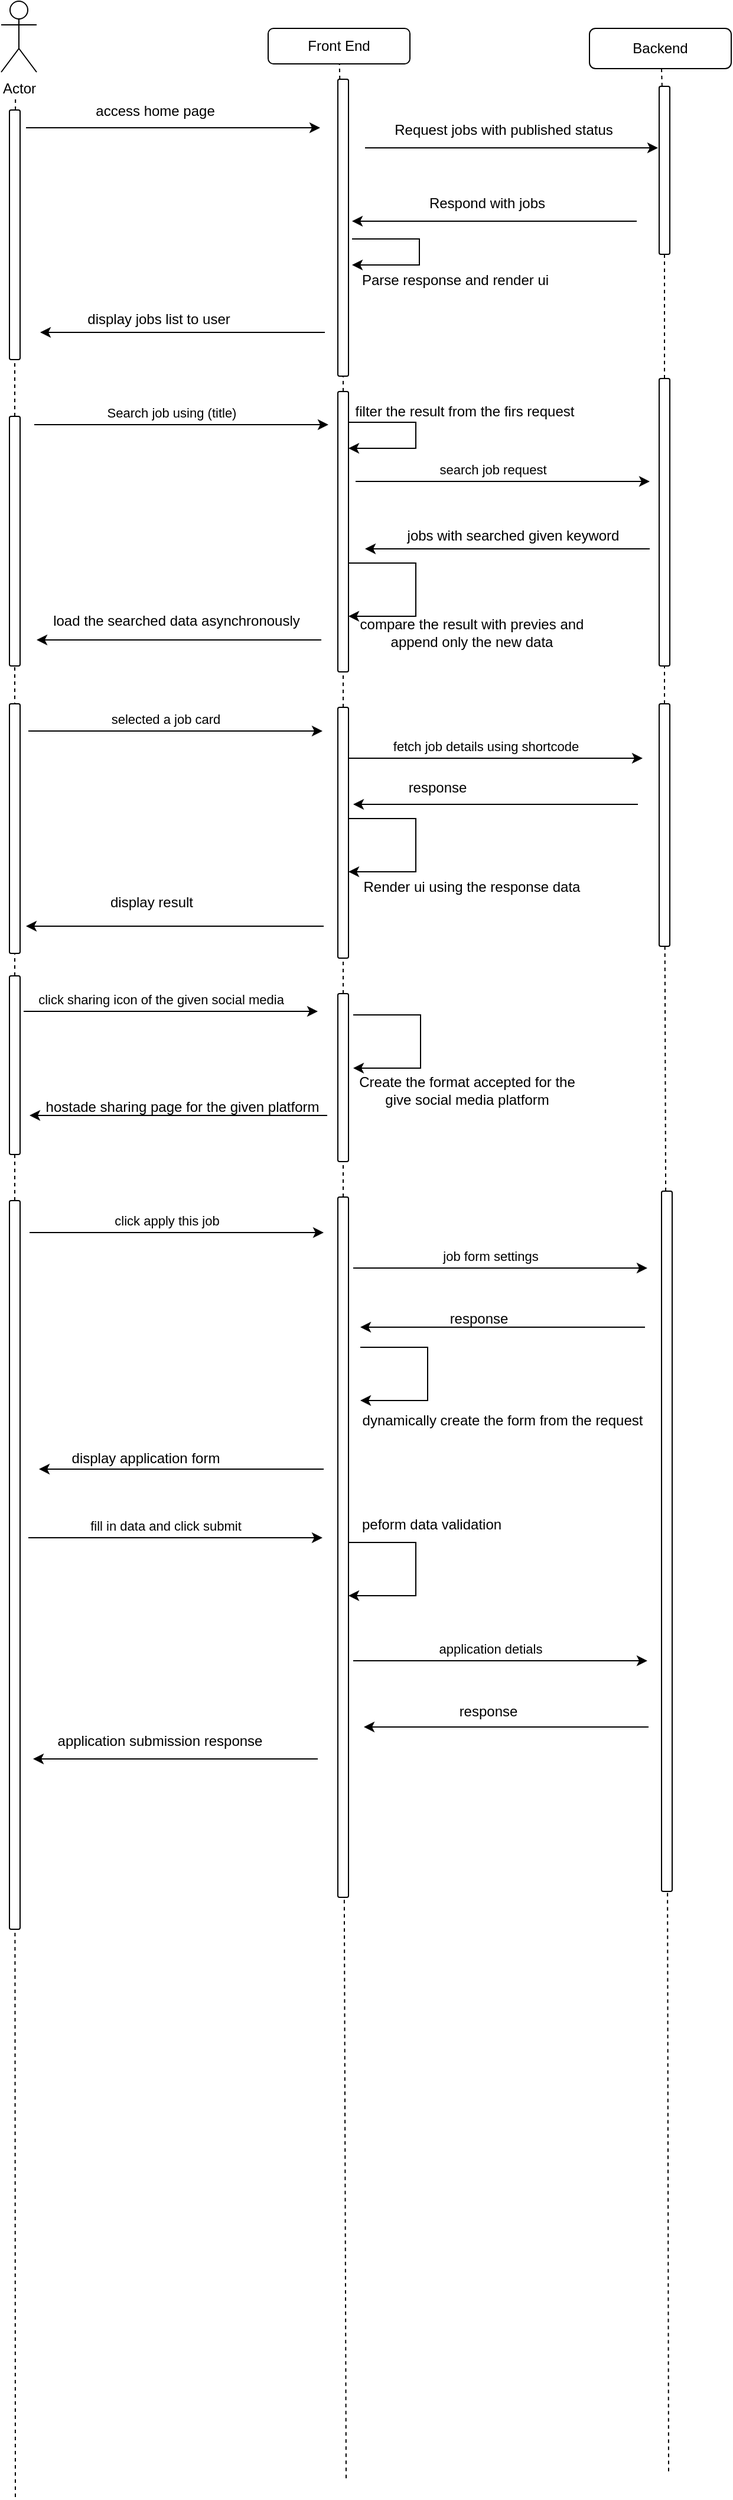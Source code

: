 <mxfile version="16.1.2" type="device"><diagram id="5D76jt_9mxmISuo5dcWv" name="PageListing"><mxGraphModel dx="1221" dy="814" grid="0" gridSize="10" guides="1" tooltips="1" connect="1" arrows="1" fold="1" page="1" pageScale="1" pageWidth="850" pageHeight="1100" math="0" shadow="0"><root><mxCell id="0"/><mxCell id="1" parent="0"/><mxCell id="k4XholLAjCms76W_23JR-1" value="Backend" style="rounded=1;whiteSpace=wrap;html=1;" vertex="1" parent="1"><mxGeometry x="564" y="121" width="120" height="34" as="geometry"/></mxCell><mxCell id="k4XholLAjCms76W_23JR-2" value="Front End" style="rounded=1;whiteSpace=wrap;html=1;" vertex="1" parent="1"><mxGeometry x="292" y="121" width="120" height="30" as="geometry"/></mxCell><mxCell id="k4XholLAjCms76W_23JR-4" value="Actor" style="shape=umlActor;verticalLabelPosition=bottom;verticalAlign=top;html=1;outlineConnect=0;" vertex="1" parent="1"><mxGeometry x="66" y="98" width="30" height="60" as="geometry"/></mxCell><mxCell id="k4XholLAjCms76W_23JR-5" value="" style="endArrow=none;dashed=1;html=1;rounded=0;startArrow=none;" edge="1" parent="1" source="k4XholLAjCms76W_23JR-14" target="k4XholLAjCms76W_23JR-2"><mxGeometry width="50" height="50" relative="1" as="geometry"><mxPoint x="358" y="542" as="sourcePoint"/><mxPoint x="472" y="289" as="targetPoint"/></mxGeometry></mxCell><mxCell id="k4XholLAjCms76W_23JR-6" value="" style="endArrow=none;dashed=1;html=1;rounded=0;startArrow=none;" edge="1" parent="1" source="k4XholLAjCms76W_23JR-38"><mxGeometry width="50" height="50" relative="1" as="geometry"><mxPoint x="631" y="692" as="sourcePoint"/><mxPoint x="625.002" y="155" as="targetPoint"/></mxGeometry></mxCell><mxCell id="k4XholLAjCms76W_23JR-7" value="" style="endArrow=none;dashed=1;html=1;rounded=0;startArrow=none;" edge="1" parent="1" source="k4XholLAjCms76W_23JR-42"><mxGeometry width="50" height="50" relative="1" as="geometry"><mxPoint x="78" y="941.368" as="sourcePoint"/><mxPoint x="78.112" y="178" as="targetPoint"/></mxGeometry></mxCell><mxCell id="k4XholLAjCms76W_23JR-8" value="" style="endArrow=classic;html=1;rounded=0;" edge="1" parent="1"><mxGeometry width="50" height="50" relative="1" as="geometry"><mxPoint x="87" y="205" as="sourcePoint"/><mxPoint x="336" y="205" as="targetPoint"/></mxGeometry></mxCell><mxCell id="k4XholLAjCms76W_23JR-9" value="access home page" style="text;html=1;align=center;verticalAlign=middle;resizable=0;points=[];autosize=1;strokeColor=none;fillColor=none;" vertex="1" parent="1"><mxGeometry x="140" y="182" width="111" height="18" as="geometry"/></mxCell><mxCell id="k4XholLAjCms76W_23JR-10" value="" style="endArrow=classic;html=1;rounded=0;" edge="1" parent="1"><mxGeometry width="50" height="50" relative="1" as="geometry"><mxPoint x="374" y="222" as="sourcePoint"/><mxPoint x="622" y="222" as="targetPoint"/></mxGeometry></mxCell><mxCell id="k4XholLAjCms76W_23JR-11" value="Request jobs with published status" style="text;html=1;align=center;verticalAlign=middle;resizable=0;points=[];autosize=1;strokeColor=none;fillColor=none;" vertex="1" parent="1"><mxGeometry x="393" y="198" width="195" height="18" as="geometry"/></mxCell><mxCell id="k4XholLAjCms76W_23JR-12" value="" style="endArrow=classic;html=1;rounded=0;" edge="1" parent="1"><mxGeometry width="50" height="50" relative="1" as="geometry"><mxPoint x="604" y="284" as="sourcePoint"/><mxPoint x="363" y="284" as="targetPoint"/></mxGeometry></mxCell><mxCell id="k4XholLAjCms76W_23JR-13" value="Respond with jobs" style="text;html=1;align=center;verticalAlign=middle;resizable=0;points=[];autosize=1;strokeColor=none;fillColor=none;" vertex="1" parent="1"><mxGeometry x="423" y="260" width="108" height="18" as="geometry"/></mxCell><mxCell id="k4XholLAjCms76W_23JR-14" value="" style="rounded=1;whiteSpace=wrap;html=1;" vertex="1" parent="1"><mxGeometry x="351" y="164" width="9" height="251" as="geometry"/></mxCell><mxCell id="k4XholLAjCms76W_23JR-15" value="" style="endArrow=none;dashed=1;html=1;rounded=0;startArrow=none;" edge="1" parent="1" source="k4XholLAjCms76W_23JR-22" target="k4XholLAjCms76W_23JR-14"><mxGeometry width="50" height="50" relative="1" as="geometry"><mxPoint x="358" y="761" as="sourcePoint"/><mxPoint x="352.222" y="151" as="targetPoint"/></mxGeometry></mxCell><mxCell id="k4XholLAjCms76W_23JR-18" value="" style="endArrow=classic;html=1;rounded=0;" edge="1" parent="1"><mxGeometry width="50" height="50" relative="1" as="geometry"><mxPoint x="363" y="299" as="sourcePoint"/><mxPoint x="363" y="321" as="targetPoint"/><Array as="points"><mxPoint x="420" y="299"/><mxPoint x="420" y="321"/></Array></mxGeometry></mxCell><mxCell id="k4XholLAjCms76W_23JR-19" value="Parse response and render ui" style="text;html=1;align=center;verticalAlign=middle;resizable=0;points=[];autosize=1;strokeColor=none;fillColor=none;" vertex="1" parent="1"><mxGeometry x="366" y="325" width="168" height="18" as="geometry"/></mxCell><mxCell id="k4XholLAjCms76W_23JR-20" value="" style="endArrow=classic;html=1;rounded=0;" edge="1" parent="1"><mxGeometry width="50" height="50" relative="1" as="geometry"><mxPoint x="340" y="378.0" as="sourcePoint"/><mxPoint x="99" y="378.0" as="targetPoint"/></mxGeometry></mxCell><mxCell id="k4XholLAjCms76W_23JR-21" value="display jobs list to user" style="text;html=1;align=center;verticalAlign=middle;resizable=0;points=[];autosize=1;strokeColor=none;fillColor=none;" vertex="1" parent="1"><mxGeometry x="133" y="358" width="131" height="18" as="geometry"/></mxCell><mxCell id="k4XholLAjCms76W_23JR-23" value="" style="endArrow=classic;html=1;rounded=0;" edge="1" parent="1"><mxGeometry width="50" height="50" relative="1" as="geometry"><mxPoint x="94" y="456" as="sourcePoint"/><mxPoint x="343" y="456" as="targetPoint"/></mxGeometry></mxCell><mxCell id="k4XholLAjCms76W_23JR-24" value="Search job using (title)" style="edgeLabel;html=1;align=center;verticalAlign=middle;resizable=0;points=[];" vertex="1" connectable="0" parent="k4XholLAjCms76W_23JR-23"><mxGeometry x="-0.468" y="4" relative="1" as="geometry"><mxPoint x="50" y="-6" as="offset"/></mxGeometry></mxCell><mxCell id="k4XholLAjCms76W_23JR-25" value="" style="endArrow=classic;html=1;rounded=0;" edge="1" parent="1"><mxGeometry width="50" height="50" relative="1" as="geometry"><mxPoint x="360.0" y="454" as="sourcePoint"/><mxPoint x="360.0" y="476" as="targetPoint"/><Array as="points"><mxPoint x="417" y="454"/><mxPoint x="417" y="476"/></Array></mxGeometry></mxCell><mxCell id="k4XholLAjCms76W_23JR-26" value="filter the result from the firs request" style="text;html=1;align=center;verticalAlign=middle;resizable=0;points=[];autosize=1;strokeColor=none;fillColor=none;" vertex="1" parent="1"><mxGeometry x="360" y="436" width="196" height="18" as="geometry"/></mxCell><mxCell id="k4XholLAjCms76W_23JR-27" value="" style="endArrow=classic;html=1;rounded=0;" edge="1" parent="1"><mxGeometry width="50" height="50" relative="1" as="geometry"><mxPoint x="366" y="504" as="sourcePoint"/><mxPoint x="615" y="504" as="targetPoint"/></mxGeometry></mxCell><mxCell id="k4XholLAjCms76W_23JR-28" value="search job request" style="edgeLabel;html=1;align=center;verticalAlign=middle;resizable=0;points=[];" vertex="1" connectable="0" parent="k4XholLAjCms76W_23JR-27"><mxGeometry x="-0.468" y="4" relative="1" as="geometry"><mxPoint x="50" y="-6" as="offset"/></mxGeometry></mxCell><mxCell id="k4XholLAjCms76W_23JR-29" value="" style="endArrow=classic;html=1;rounded=0;" edge="1" parent="1"><mxGeometry width="50" height="50" relative="1" as="geometry"><mxPoint x="615" y="561" as="sourcePoint"/><mxPoint x="374" y="561" as="targetPoint"/></mxGeometry></mxCell><mxCell id="k4XholLAjCms76W_23JR-30" value="jobs with searched given keyword" style="text;html=1;align=center;verticalAlign=middle;resizable=0;points=[];autosize=1;strokeColor=none;fillColor=none;" vertex="1" parent="1"><mxGeometry x="404" y="541" width="189" height="18" as="geometry"/></mxCell><mxCell id="k4XholLAjCms76W_23JR-31" value="" style="endArrow=classic;html=1;rounded=0;" edge="1" parent="1"><mxGeometry width="50" height="50" relative="1" as="geometry"><mxPoint x="360.0" y="573" as="sourcePoint"/><mxPoint x="360" y="618" as="targetPoint"/><Array as="points"><mxPoint x="417" y="573"/><mxPoint x="417" y="618"/></Array></mxGeometry></mxCell><mxCell id="k4XholLAjCms76W_23JR-32" value="compare the result with previes and &lt;br&gt;append only the new data" style="text;html=1;align=center;verticalAlign=middle;resizable=0;points=[];autosize=1;strokeColor=none;fillColor=none;" vertex="1" parent="1"><mxGeometry x="364" y="616" width="200" height="32" as="geometry"/></mxCell><mxCell id="k4XholLAjCms76W_23JR-35" value="" style="endArrow=classic;html=1;rounded=0;" edge="1" parent="1"><mxGeometry width="50" height="50" relative="1" as="geometry"><mxPoint x="337" y="638.0" as="sourcePoint"/><mxPoint x="96" y="638.0" as="targetPoint"/></mxGeometry></mxCell><mxCell id="k4XholLAjCms76W_23JR-36" value="load the searched data asynchronously" style="text;html=1;align=center;verticalAlign=middle;resizable=0;points=[];autosize=1;strokeColor=none;fillColor=none;" vertex="1" parent="1"><mxGeometry x="104" y="613" width="219" height="18" as="geometry"/></mxCell><mxCell id="k4XholLAjCms76W_23JR-22" value="" style="rounded=1;whiteSpace=wrap;html=1;" vertex="1" parent="1"><mxGeometry x="351" y="428" width="9" height="237" as="geometry"/></mxCell><mxCell id="k4XholLAjCms76W_23JR-37" value="" style="endArrow=none;dashed=1;html=1;rounded=0;startArrow=none;" edge="1" parent="1" source="k4XholLAjCms76W_23JR-63" target="k4XholLAjCms76W_23JR-22"><mxGeometry width="50" height="50" relative="1" as="geometry"><mxPoint x="358" y="1019" as="sourcePoint"/><mxPoint x="356.165" y="415" as="targetPoint"/></mxGeometry></mxCell><mxCell id="k4XholLAjCms76W_23JR-38" value="" style="rounded=1;whiteSpace=wrap;html=1;" vertex="1" parent="1"><mxGeometry x="623" y="170" width="9" height="142" as="geometry"/></mxCell><mxCell id="k4XholLAjCms76W_23JR-39" value="" style="endArrow=none;dashed=1;html=1;rounded=0;startArrow=none;" edge="1" parent="1" source="k4XholLAjCms76W_23JR-40" target="k4XholLAjCms76W_23JR-38"><mxGeometry width="50" height="50" relative="1" as="geometry"><mxPoint x="631" y="692" as="sourcePoint"/><mxPoint x="625.002" y="155" as="targetPoint"/></mxGeometry></mxCell><mxCell id="k4XholLAjCms76W_23JR-40" value="" style="rounded=1;whiteSpace=wrap;html=1;" vertex="1" parent="1"><mxGeometry x="623" y="417" width="9" height="243" as="geometry"/></mxCell><mxCell id="k4XholLAjCms76W_23JR-41" value="" style="endArrow=none;dashed=1;html=1;rounded=0;startArrow=none;" edge="1" parent="1" source="k4XholLAjCms76W_23JR-65" target="k4XholLAjCms76W_23JR-40"><mxGeometry width="50" height="50" relative="1" as="geometry"><mxPoint x="631" y="1021" as="sourcePoint"/><mxPoint x="628.051" y="312" as="targetPoint"/></mxGeometry></mxCell><mxCell id="k4XholLAjCms76W_23JR-42" value="" style="rounded=1;whiteSpace=wrap;html=1;" vertex="1" parent="1"><mxGeometry x="73" y="190" width="9" height="211" as="geometry"/></mxCell><mxCell id="k4XholLAjCms76W_23JR-46" value="" style="endArrow=none;dashed=1;html=1;rounded=0;startArrow=none;" edge="1" parent="1" source="k4XholLAjCms76W_23JR-47" target="k4XholLAjCms76W_23JR-42"><mxGeometry width="50" height="50" relative="1" as="geometry"><mxPoint x="78" y="941.368" as="sourcePoint"/><mxPoint x="78.112" y="178" as="targetPoint"/></mxGeometry></mxCell><mxCell id="k4XholLAjCms76W_23JR-47" value="" style="rounded=1;whiteSpace=wrap;html=1;" vertex="1" parent="1"><mxGeometry x="73" y="449" width="9" height="211" as="geometry"/></mxCell><mxCell id="k4XholLAjCms76W_23JR-48" value="" style="endArrow=none;dashed=1;html=1;rounded=0;startArrow=none;" edge="1" parent="1" source="k4XholLAjCms76W_23JR-67" target="k4XholLAjCms76W_23JR-47"><mxGeometry width="50" height="50" relative="1" as="geometry"><mxPoint x="78" y="2208" as="sourcePoint"/><mxPoint x="77.582" y="401" as="targetPoint"/></mxGeometry></mxCell><mxCell id="k4XholLAjCms76W_23JR-49" value="" style="rounded=1;whiteSpace=wrap;html=1;" vertex="1" parent="1"><mxGeometry x="73" y="692" width="9" height="211" as="geometry"/></mxCell><mxCell id="k4XholLAjCms76W_23JR-50" value="" style="endArrow=classic;html=1;rounded=0;" edge="1" parent="1"><mxGeometry width="50" height="50" relative="1" as="geometry"><mxPoint x="89" y="715" as="sourcePoint"/><mxPoint x="338.0" y="715" as="targetPoint"/></mxGeometry></mxCell><mxCell id="k4XholLAjCms76W_23JR-51" value="selected a job card" style="edgeLabel;html=1;align=center;verticalAlign=middle;resizable=0;points=[];" vertex="1" connectable="0" parent="k4XholLAjCms76W_23JR-50"><mxGeometry x="-0.468" y="4" relative="1" as="geometry"><mxPoint x="50" y="-6" as="offset"/></mxGeometry></mxCell><mxCell id="k4XholLAjCms76W_23JR-54" value="" style="endArrow=classic;html=1;rounded=0;" edge="1" parent="1"><mxGeometry width="50" height="50" relative="1" as="geometry"><mxPoint x="360" y="738" as="sourcePoint"/><mxPoint x="609" y="738" as="targetPoint"/></mxGeometry></mxCell><mxCell id="k4XholLAjCms76W_23JR-55" value="fetch job details using shortcode" style="edgeLabel;html=1;align=center;verticalAlign=middle;resizable=0;points=[];" vertex="1" connectable="0" parent="k4XholLAjCms76W_23JR-54"><mxGeometry x="-0.468" y="4" relative="1" as="geometry"><mxPoint x="50" y="-6" as="offset"/></mxGeometry></mxCell><mxCell id="k4XholLAjCms76W_23JR-56" value="" style="endArrow=classic;html=1;rounded=0;" edge="1" parent="1"><mxGeometry width="50" height="50" relative="1" as="geometry"><mxPoint x="360.0" y="789" as="sourcePoint"/><mxPoint x="360" y="834" as="targetPoint"/><Array as="points"><mxPoint x="417" y="789"/><mxPoint x="417" y="834"/></Array></mxGeometry></mxCell><mxCell id="k4XholLAjCms76W_23JR-58" value="" style="endArrow=classic;html=1;rounded=0;" edge="1" parent="1"><mxGeometry width="50" height="50" relative="1" as="geometry"><mxPoint x="605" y="777" as="sourcePoint"/><mxPoint x="364" y="777" as="targetPoint"/></mxGeometry></mxCell><mxCell id="k4XholLAjCms76W_23JR-59" value="response" style="text;html=1;align=center;verticalAlign=middle;resizable=0;points=[];autosize=1;strokeColor=none;fillColor=none;" vertex="1" parent="1"><mxGeometry x="405" y="754" width="60" height="18" as="geometry"/></mxCell><mxCell id="k4XholLAjCms76W_23JR-60" value="Render ui using the response data" style="text;html=1;align=center;verticalAlign=middle;resizable=0;points=[];autosize=1;strokeColor=none;fillColor=none;" vertex="1" parent="1"><mxGeometry x="367.5" y="838" width="193" height="18" as="geometry"/></mxCell><mxCell id="k4XholLAjCms76W_23JR-61" value="" style="endArrow=classic;html=1;rounded=0;" edge="1" parent="1"><mxGeometry width="50" height="50" relative="1" as="geometry"><mxPoint x="339" y="880" as="sourcePoint"/><mxPoint x="87" y="880" as="targetPoint"/></mxGeometry></mxCell><mxCell id="k4XholLAjCms76W_23JR-62" value="display result" style="text;html=1;align=center;verticalAlign=middle;resizable=0;points=[];autosize=1;strokeColor=none;fillColor=none;" vertex="1" parent="1"><mxGeometry x="153" y="851" width="80" height="18" as="geometry"/></mxCell><mxCell id="k4XholLAjCms76W_23JR-63" value="" style="rounded=1;whiteSpace=wrap;html=1;" vertex="1" parent="1"><mxGeometry x="351" y="695" width="9" height="212" as="geometry"/></mxCell><mxCell id="k4XholLAjCms76W_23JR-64" value="" style="endArrow=none;dashed=1;html=1;rounded=0;startArrow=none;" edge="1" parent="1" source="k4XholLAjCms76W_23JR-69" target="k4XholLAjCms76W_23JR-63"><mxGeometry width="50" height="50" relative="1" as="geometry"><mxPoint x="358" y="2192.133" as="sourcePoint"/><mxPoint x="356.127" y="665" as="targetPoint"/></mxGeometry></mxCell><mxCell id="k4XholLAjCms76W_23JR-65" value="" style="rounded=1;whiteSpace=wrap;html=1;" vertex="1" parent="1"><mxGeometry x="623" y="692" width="9" height="205" as="geometry"/></mxCell><mxCell id="k4XholLAjCms76W_23JR-66" value="" style="endArrow=none;dashed=1;html=1;rounded=0;startArrow=none;" edge="1" parent="1" source="k4XholLAjCms76W_23JR-105" target="k4XholLAjCms76W_23JR-65"><mxGeometry width="50" height="50" relative="1" as="geometry"><mxPoint x="631" y="2186.267" as="sourcePoint"/><mxPoint x="628.381" y="660" as="targetPoint"/></mxGeometry></mxCell><mxCell id="k4XholLAjCms76W_23JR-67" value="" style="rounded=1;whiteSpace=wrap;html=1;" vertex="1" parent="1"><mxGeometry x="73" y="922" width="9" height="151" as="geometry"/></mxCell><mxCell id="k4XholLAjCms76W_23JR-68" value="" style="endArrow=none;dashed=1;html=1;rounded=0;startArrow=none;" edge="1" parent="1" source="k4XholLAjCms76W_23JR-77" target="k4XholLAjCms76W_23JR-67"><mxGeometry width="50" height="50" relative="1" as="geometry"><mxPoint x="78" y="2208.0" as="sourcePoint"/><mxPoint x="77.532" y="660" as="targetPoint"/></mxGeometry></mxCell><mxCell id="k4XholLAjCms76W_23JR-69" value="" style="rounded=1;whiteSpace=wrap;html=1;" vertex="1" parent="1"><mxGeometry x="351" y="937" width="9" height="142" as="geometry"/></mxCell><mxCell id="k4XholLAjCms76W_23JR-70" value="" style="endArrow=none;dashed=1;html=1;rounded=0;startArrow=none;" edge="1" parent="1" source="k4XholLAjCms76W_23JR-83" target="k4XholLAjCms76W_23JR-69"><mxGeometry width="50" height="50" relative="1" as="geometry"><mxPoint x="358" y="2192.133" as="sourcePoint"/><mxPoint x="355.69" y="907.0" as="targetPoint"/></mxGeometry></mxCell><mxCell id="k4XholLAjCms76W_23JR-71" value="" style="endArrow=classic;html=1;rounded=0;" edge="1" parent="1"><mxGeometry width="50" height="50" relative="1" as="geometry"><mxPoint x="85" y="952" as="sourcePoint"/><mxPoint x="334.0" y="952" as="targetPoint"/></mxGeometry></mxCell><mxCell id="k4XholLAjCms76W_23JR-72" value="click sharing icon of the given social media" style="edgeLabel;html=1;align=center;verticalAlign=middle;resizable=0;points=[];" vertex="1" connectable="0" parent="k4XholLAjCms76W_23JR-71"><mxGeometry x="-0.468" y="4" relative="1" as="geometry"><mxPoint x="50" y="-6" as="offset"/></mxGeometry></mxCell><mxCell id="k4XholLAjCms76W_23JR-73" value="" style="endArrow=classic;html=1;rounded=0;" edge="1" parent="1"><mxGeometry width="50" height="50" relative="1" as="geometry"><mxPoint x="364.0" y="955" as="sourcePoint"/><mxPoint x="364" y="1000" as="targetPoint"/><Array as="points"><mxPoint x="421" y="955"/><mxPoint x="421" y="1000"/></Array></mxGeometry></mxCell><mxCell id="k4XholLAjCms76W_23JR-74" value="Create the format accepted for the &lt;br&gt;give social media platform" style="text;html=1;align=center;verticalAlign=middle;resizable=0;points=[];autosize=1;strokeColor=none;fillColor=none;" vertex="1" parent="1"><mxGeometry x="364" y="1003" width="192" height="32" as="geometry"/></mxCell><mxCell id="k4XholLAjCms76W_23JR-75" value="" style="endArrow=classic;html=1;rounded=0;" edge="1" parent="1"><mxGeometry width="50" height="50" relative="1" as="geometry"><mxPoint x="342" y="1040" as="sourcePoint"/><mxPoint x="90.0" y="1040" as="targetPoint"/></mxGeometry></mxCell><mxCell id="k4XholLAjCms76W_23JR-76" value="hostade sharing page for the given platform" style="text;html=1;align=center;verticalAlign=middle;resizable=0;points=[];autosize=1;strokeColor=none;fillColor=none;" vertex="1" parent="1"><mxGeometry x="98" y="1024" width="241" height="18" as="geometry"/></mxCell><mxCell id="k4XholLAjCms76W_23JR-77" value="" style="rounded=1;whiteSpace=wrap;html=1;" vertex="1" parent="1"><mxGeometry x="73" y="1112" width="9" height="616" as="geometry"/></mxCell><mxCell id="k4XholLAjCms76W_23JR-78" value="" style="endArrow=none;dashed=1;html=1;rounded=0;startArrow=none;" edge="1" parent="1" target="k4XholLAjCms76W_23JR-77"><mxGeometry width="50" height="50" relative="1" as="geometry"><mxPoint x="78" y="2208.0" as="sourcePoint"/><mxPoint x="77.531" y="1073.0" as="targetPoint"/></mxGeometry></mxCell><mxCell id="k4XholLAjCms76W_23JR-80" value="" style="endArrow=classic;html=1;rounded=0;" edge="1" parent="1"><mxGeometry width="50" height="50" relative="1" as="geometry"><mxPoint x="90" y="1139" as="sourcePoint"/><mxPoint x="339.0" y="1139" as="targetPoint"/></mxGeometry></mxCell><mxCell id="k4XholLAjCms76W_23JR-81" value="click apply this job" style="edgeLabel;html=1;align=center;verticalAlign=middle;resizable=0;points=[];" vertex="1" connectable="0" parent="k4XholLAjCms76W_23JR-80"><mxGeometry x="-0.468" y="4" relative="1" as="geometry"><mxPoint x="50" y="-6" as="offset"/></mxGeometry></mxCell><mxCell id="k4XholLAjCms76W_23JR-83" value="" style="rounded=1;whiteSpace=wrap;html=1;" vertex="1" parent="1"><mxGeometry x="351" y="1109" width="9" height="592" as="geometry"/></mxCell><mxCell id="k4XholLAjCms76W_23JR-84" value="" style="endArrow=none;dashed=1;html=1;rounded=0;" edge="1" parent="1" target="k4XholLAjCms76W_23JR-83"><mxGeometry width="50" height="50" relative="1" as="geometry"><mxPoint x="358" y="2192.133" as="sourcePoint"/><mxPoint x="355.65" y="1079" as="targetPoint"/></mxGeometry></mxCell><mxCell id="k4XholLAjCms76W_23JR-85" value="" style="endArrow=classic;html=1;rounded=0;" edge="1" parent="1"><mxGeometry width="50" height="50" relative="1" as="geometry"><mxPoint x="364" y="1169" as="sourcePoint"/><mxPoint x="613" y="1169" as="targetPoint"/></mxGeometry></mxCell><mxCell id="k4XholLAjCms76W_23JR-86" value="job form settings" style="edgeLabel;html=1;align=center;verticalAlign=middle;resizable=0;points=[];" vertex="1" connectable="0" parent="k4XholLAjCms76W_23JR-85"><mxGeometry x="-0.468" y="4" relative="1" as="geometry"><mxPoint x="50" y="-6" as="offset"/></mxGeometry></mxCell><mxCell id="k4XholLAjCms76W_23JR-87" value="" style="endArrow=classic;html=1;rounded=0;" edge="1" parent="1"><mxGeometry width="50" height="50" relative="1" as="geometry"><mxPoint x="611" y="1219" as="sourcePoint"/><mxPoint x="370" y="1219" as="targetPoint"/></mxGeometry></mxCell><mxCell id="k4XholLAjCms76W_23JR-88" value="response" style="text;html=1;align=center;verticalAlign=middle;resizable=0;points=[];autosize=1;strokeColor=none;fillColor=none;" vertex="1" parent="1"><mxGeometry x="440" y="1203" width="60" height="18" as="geometry"/></mxCell><mxCell id="k4XholLAjCms76W_23JR-89" value="" style="endArrow=classic;html=1;rounded=0;" edge="1" parent="1"><mxGeometry width="50" height="50" relative="1" as="geometry"><mxPoint x="370.0" y="1236" as="sourcePoint"/><mxPoint x="370" y="1281" as="targetPoint"/><Array as="points"><mxPoint x="427" y="1236"/><mxPoint x="427" y="1281"/></Array></mxGeometry></mxCell><mxCell id="k4XholLAjCms76W_23JR-90" value="dynamically create the form from the request" style="text;html=1;align=center;verticalAlign=middle;resizable=0;points=[];autosize=1;strokeColor=none;fillColor=none;" vertex="1" parent="1"><mxGeometry x="366" y="1289" width="248" height="18" as="geometry"/></mxCell><mxCell id="k4XholLAjCms76W_23JR-91" value="" style="endArrow=classic;html=1;rounded=0;" edge="1" parent="1"><mxGeometry width="50" height="50" relative="1" as="geometry"><mxPoint x="339" y="1339" as="sourcePoint"/><mxPoint x="98" y="1339" as="targetPoint"/></mxGeometry></mxCell><mxCell id="k4XholLAjCms76W_23JR-92" value="display application form" style="text;html=1;align=center;verticalAlign=middle;resizable=0;points=[];autosize=1;strokeColor=none;fillColor=none;" vertex="1" parent="1"><mxGeometry x="120" y="1321" width="136" height="18" as="geometry"/></mxCell><mxCell id="k4XholLAjCms76W_23JR-93" value="" style="endArrow=classic;html=1;rounded=0;" edge="1" parent="1"><mxGeometry width="50" height="50" relative="1" as="geometry"><mxPoint x="334" y="1584" as="sourcePoint"/><mxPoint x="93" y="1584" as="targetPoint"/></mxGeometry></mxCell><mxCell id="k4XholLAjCms76W_23JR-94" value="application submission response" style="text;html=1;align=center;verticalAlign=middle;resizable=0;points=[];autosize=1;strokeColor=none;fillColor=none;" vertex="1" parent="1"><mxGeometry x="108" y="1560" width="184" height="18" as="geometry"/></mxCell><mxCell id="k4XholLAjCms76W_23JR-95" value="" style="endArrow=classic;html=1;rounded=0;" edge="1" parent="1"><mxGeometry width="50" height="50" relative="1" as="geometry"><mxPoint x="89" y="1397" as="sourcePoint"/><mxPoint x="338.0" y="1397" as="targetPoint"/></mxGeometry></mxCell><mxCell id="k4XholLAjCms76W_23JR-96" value="fill in data and click submit" style="edgeLabel;html=1;align=center;verticalAlign=middle;resizable=0;points=[];" vertex="1" connectable="0" parent="k4XholLAjCms76W_23JR-95"><mxGeometry x="-0.468" y="4" relative="1" as="geometry"><mxPoint x="50" y="-6" as="offset"/></mxGeometry></mxCell><mxCell id="k4XholLAjCms76W_23JR-99" value="" style="endArrow=classic;html=1;rounded=0;" edge="1" parent="1"><mxGeometry width="50" height="50" relative="1" as="geometry"><mxPoint x="360.0" y="1401" as="sourcePoint"/><mxPoint x="360" y="1446" as="targetPoint"/><Array as="points"><mxPoint x="417" y="1401"/><mxPoint x="417" y="1446"/></Array></mxGeometry></mxCell><mxCell id="k4XholLAjCms76W_23JR-100" value="peform data validation" style="text;html=1;align=center;verticalAlign=middle;resizable=0;points=[];autosize=1;strokeColor=none;fillColor=none;" vertex="1" parent="1"><mxGeometry x="366" y="1377" width="128" height="18" as="geometry"/></mxCell><mxCell id="k4XholLAjCms76W_23JR-101" value="" style="endArrow=classic;html=1;rounded=0;" edge="1" parent="1"><mxGeometry width="50" height="50" relative="1" as="geometry"><mxPoint x="364" y="1501" as="sourcePoint"/><mxPoint x="613" y="1501" as="targetPoint"/></mxGeometry></mxCell><mxCell id="k4XholLAjCms76W_23JR-102" value="application detials" style="edgeLabel;html=1;align=center;verticalAlign=middle;resizable=0;points=[];" vertex="1" connectable="0" parent="k4XholLAjCms76W_23JR-101"><mxGeometry x="-0.468" y="4" relative="1" as="geometry"><mxPoint x="50" y="-6" as="offset"/></mxGeometry></mxCell><mxCell id="k4XholLAjCms76W_23JR-103" value="" style="endArrow=classic;html=1;rounded=0;" edge="1" parent="1"><mxGeometry width="50" height="50" relative="1" as="geometry"><mxPoint x="614" y="1557" as="sourcePoint"/><mxPoint x="373" y="1557" as="targetPoint"/></mxGeometry></mxCell><mxCell id="k4XholLAjCms76W_23JR-104" value="response" style="text;html=1;align=center;verticalAlign=middle;resizable=0;points=[];autosize=1;strokeColor=none;fillColor=none;" vertex="1" parent="1"><mxGeometry x="448" y="1535" width="60" height="18" as="geometry"/></mxCell><mxCell id="k4XholLAjCms76W_23JR-105" value="" style="rounded=1;whiteSpace=wrap;html=1;" vertex="1" parent="1"><mxGeometry x="625" y="1104" width="9" height="592" as="geometry"/></mxCell><mxCell id="k4XholLAjCms76W_23JR-106" value="" style="endArrow=none;dashed=1;html=1;rounded=0;" edge="1" parent="1" target="k4XholLAjCms76W_23JR-105"><mxGeometry width="50" height="50" relative="1" as="geometry"><mxPoint x="631" y="2186.267" as="sourcePoint"/><mxPoint x="627.758" y="897" as="targetPoint"/></mxGeometry></mxCell></root></mxGraphModel></diagram></mxfile>